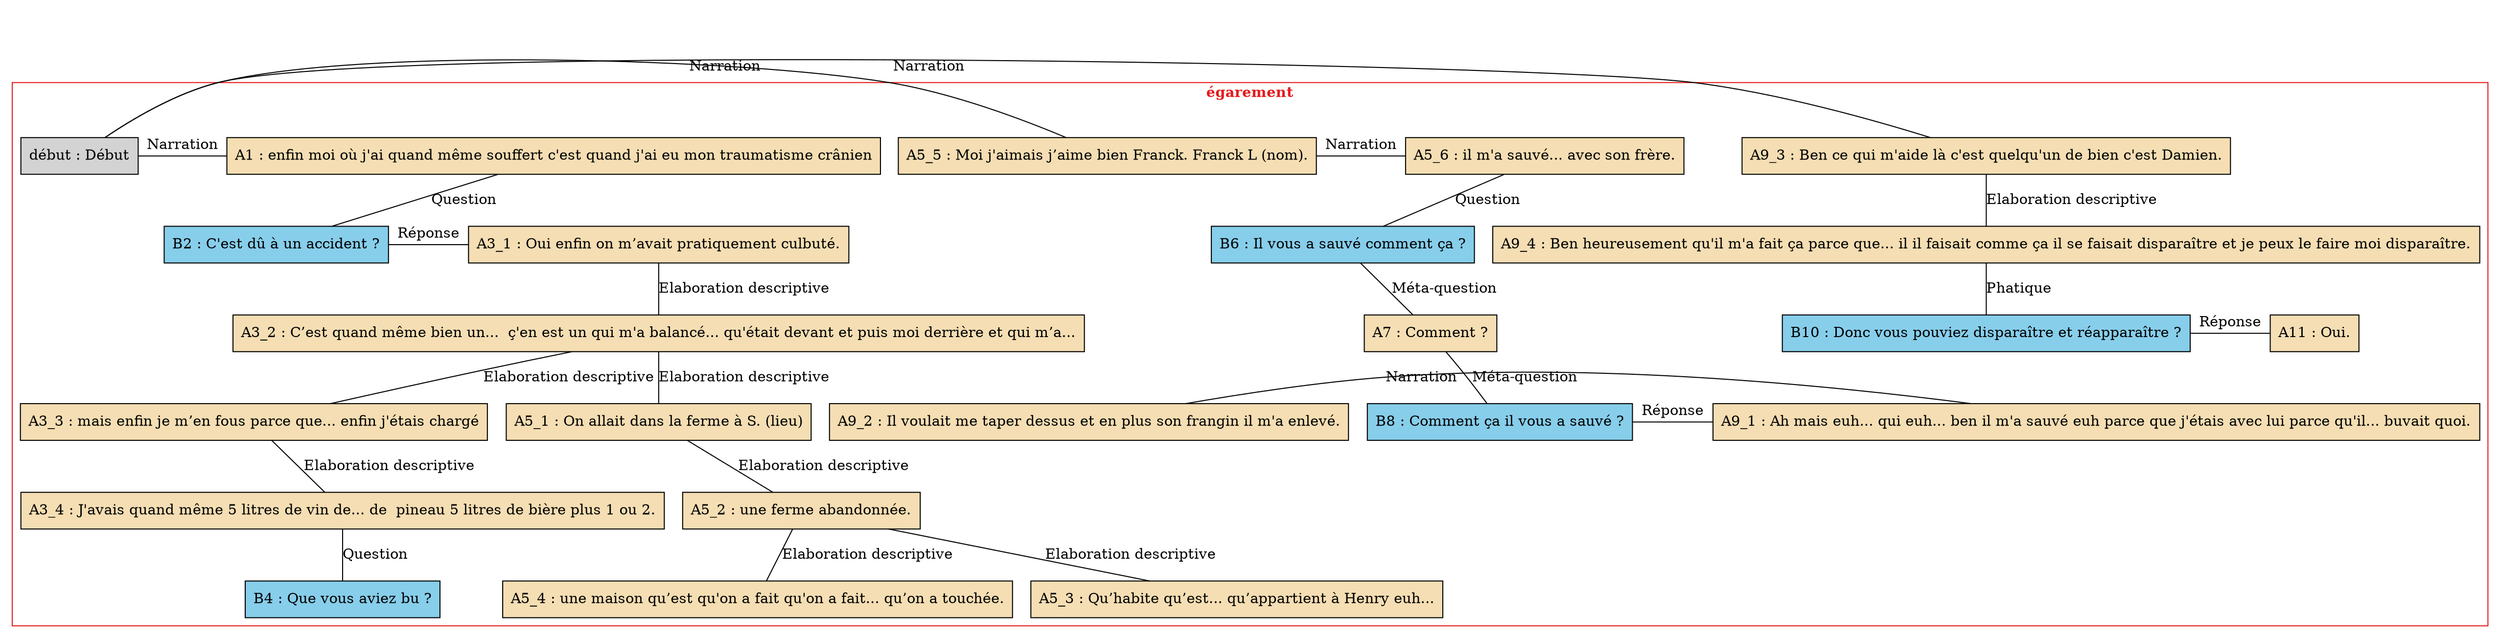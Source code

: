 digraph C07 {
	node [shape=box style=filled]
	newrank=true
	zero [style=invis]
	"début" [label="début : Début"]
	A1 [label="A1 : enfin moi où j'ai quand même souffert c'est quand j'ai eu mon traumatisme crânien" fillcolor=wheat]
	B2 [label="B2 : C'est dû à un accident ?" fillcolor=skyblue]
	A3_1 [label="A3_1 : Oui enfin on m’avait pratiquement culbuté." fillcolor=wheat]
	A3_2 [label="A3_2 : C’est quand même bien un...  ç'en est un qui m'a balancé... qu'était devant et puis moi derrière et qui m’a..." fillcolor=wheat]
	A3_3 [label="A3_3 : mais enfin je m’en fous parce que... enfin j'étais chargé" fillcolor=wheat]
	A3_4 [label="A3_4 : J'avais quand même 5 litres de vin de... de  pineau 5 litres de bière plus 1 ou 2." fillcolor=wheat]
	B4 [label="B4 : Que vous aviez bu ?" fillcolor=skyblue]
	A5_1 [label="A5_1 : On allait dans la ferme à S. (lieu)" fillcolor=wheat]
	A5_2 [label="A5_2 : une ferme abandonnée." fillcolor=wheat]
	A5_3 [label="A5_3 : Qu’habite qu’est... qu’appartient à Henry euh..." fillcolor=wheat]
	A5_4 [label="A5_4 : une maison qu’est qu'on a fait qu'on a fait... qu’on a touchée." fillcolor=wheat]
	A5_5 [label="A5_5 : Moi j'aimais j’aime bien Franck. Franck L (nom)." fillcolor=wheat]
	A5_6 [label="A5_6 : il m'a sauvé... avec son frère." fillcolor=wheat]
	B6 [label="B6 : Il vous a sauvé comment ça ?" fillcolor=skyblue]
	A7 [label="A7 : Comment ?" fillcolor=wheat]
	B8 [label="B8 : Comment ça il vous a sauvé ?" fillcolor=skyblue]
	A9_1 [label="A9_1 : Ah mais euh... qui euh... ben il m'a sauvé euh parce que j'étais avec lui parce qu'il... buvait quoi." fillcolor=wheat]
	A9_2 [label="A9_2 : Il voulait me taper dessus et en plus son frangin il m'a enlevé." fillcolor=wheat]
	A9_3 [label="A9_3 : Ben ce qui m'aide là c'est quelqu'un de bien c'est Damien." fillcolor=wheat]
	A9_4 [label="A9_4 : Ben heureusement qu'il m'a fait ça parce que... il il faisait comme ça il se faisait disparaître et je peux le faire moi disparaître." fillcolor=wheat]
	B10 [label="B10 : Donc vous pouviez disparaître et réapparaître ?" fillcolor=skyblue]
	A11 [label="A11 : Oui." fillcolor=wheat]
	zero -> "début" [label="" style=invis]
	zero -> A1 [style=invis weight=1]
	"début" -> A1 [label=Narration constraint=false dir=none]
	A1 -> B2 [label=Question dir=none weight=2]
	A1 -> A3_1 [style=invis weight=1]
	B2 -> A3_1 [label="Réponse" constraint=false dir=none]
	A3_1 -> A3_2 [label="Elaboration descriptive" dir=none weight=2]
	A3_2 -> A3_3 [label="Elaboration descriptive" dir=none weight=2]
	A3_3 -> A3_4 [label="Elaboration descriptive" dir=none weight=2]
	A3_4 -> B4 [label=Question dir=none weight=2]
	A3_2 -> A5_1 [label="Elaboration descriptive" dir=none weight=2]
	A5_1 -> A5_2 [label="Elaboration descriptive" dir=none weight=2]
	A5_2 -> A5_3 [label="Elaboration descriptive" dir=none weight=2]
	A5_2 -> A5_4 [label="Elaboration descriptive" dir=none weight=2]
	zero -> A5_5 [style=invis weight=1]
	"début" -> A5_5 [label=Narration constraint=false dir=none]
	zero -> A5_6 [style=invis weight=1]
	A5_5 -> A5_6 [label=Narration constraint=false dir=none]
	A5_6 -> B6 [label=Question dir=none weight=2]
	B6 -> A7 [label="Méta-question" dir=none weight=2]
	A7 -> B8 [label="Méta-question" dir=none weight=2]
	A7 -> A9_1 [style=invis weight=1]
	B8 -> A9_1 [label="Réponse" constraint=false dir=none]
	A7 -> A9_2 [style=invis weight=1]
	A9_1 -> A9_2 [label=Narration constraint=false dir=none]
	zero -> A9_3 [style=invis weight=1]
	"début" -> A9_3 [label=Narration constraint=false dir=none]
	A9_3 -> A9_4 [label="Elaboration descriptive" dir=none weight=2]
	A9_4 -> B10 [label=Phatique dir=none weight=2]
	A9_4 -> A11 [style=invis weight=1]
	B10 -> A11 [label="Réponse" constraint=false dir=none]
	subgraph cluster_1 {
		label=<<B>égarement</B>>
		colorscheme=set19
		color=1
		fontcolor=1
		"début"
		A1
		B2
		A3_1
		A3_2
		A3_3
		A3_4
		B4
		A5_1
		A5_2
		A5_3
		A5_4
		A5_5
		A5_6
		B6
		A7
		B8
		A9_1
		A9_2
		A9_3
		A9_4
		B10
		A11
	}
}
